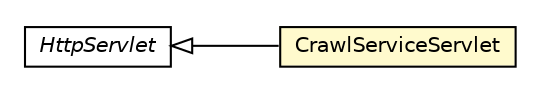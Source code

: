 #!/usr/local/bin/dot
#
# Class diagram 
# Generated by UMLGraph version R5_6-24-gf6e263 (http://www.umlgraph.org/)
#

digraph G {
	edge [fontname="Helvetica",fontsize=10,labelfontname="Helvetica",labelfontsize=10];
	node [fontname="Helvetica",fontsize=10,shape=plaintext];
	nodesep=0.25;
	ranksep=0.5;
	rankdir=LR;
	// com.gwtplatform.crawlerservice.server.CrawlServiceServlet
	c145435 [label=<<table title="com.gwtplatform.crawlerservice.server.CrawlServiceServlet" border="0" cellborder="1" cellspacing="0" cellpadding="2" port="p" bgcolor="lemonChiffon" href="./CrawlServiceServlet.html">
		<tr><td><table border="0" cellspacing="0" cellpadding="1">
<tr><td align="center" balign="center"> CrawlServiceServlet </td></tr>
		</table></td></tr>
		</table>>, URL="./CrawlServiceServlet.html", fontname="Helvetica", fontcolor="black", fontsize=10.0];
	//com.gwtplatform.crawlerservice.server.CrawlServiceServlet extends javax.servlet.http.HttpServlet
	c145687:p -> c145435:p [dir=back,arrowtail=empty];
	// javax.servlet.http.HttpServlet
	c145687 [label=<<table title="javax.servlet.http.HttpServlet" border="0" cellborder="1" cellspacing="0" cellpadding="2" port="p">
		<tr><td><table border="0" cellspacing="0" cellpadding="1">
<tr><td align="center" balign="center"><font face="Helvetica-Oblique"> HttpServlet </font></td></tr>
		</table></td></tr>
		</table>>, URL="null", fontname="Helvetica", fontcolor="black", fontsize=10.0];
}


